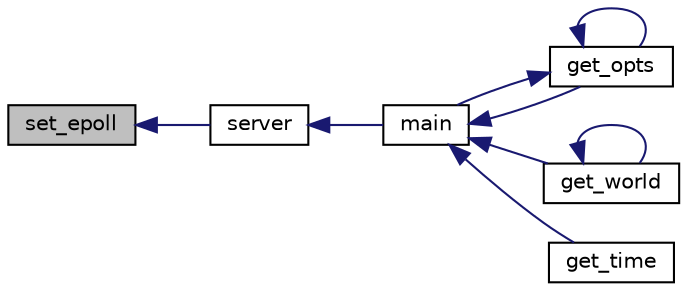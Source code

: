 digraph "set_epoll"
{
  edge [fontname="Helvetica",fontsize="10",labelfontname="Helvetica",labelfontsize="10"];
  node [fontname="Helvetica",fontsize="10",shape=record];
  rankdir="LR";
  Node340 [label="set_epoll",height=0.2,width=0.4,color="black", fillcolor="grey75", style="filled", fontcolor="black"];
  Node340 -> Node341 [dir="back",color="midnightblue",fontsize="10",style="solid",fontname="Helvetica"];
  Node341 [label="server",height=0.2,width=0.4,color="black", fillcolor="white", style="filled",URL="$server_8h.html#a520962dfbb3f1db337f798e6335d8e32"];
  Node341 -> Node342 [dir="back",color="midnightblue",fontsize="10",style="solid",fontname="Helvetica"];
  Node342 [label="main",height=0.2,width=0.4,color="black", fillcolor="white", style="filled",URL="$main_8c.html#a0c99d968a34e803d378692bde2e3f18f"];
  Node342 -> Node343 [dir="back",color="midnightblue",fontsize="10",style="solid",fontname="Helvetica"];
  Node343 [label="get_opts",height=0.2,width=0.4,color="black", fillcolor="white", style="filled",URL="$server_8h.html#a30e2e72e7d0d5f691caedcc1c3ea11b5"];
  Node343 -> Node343 [dir="back",color="midnightblue",fontsize="10",style="solid",fontname="Helvetica"];
  Node343 -> Node342 [dir="back",color="midnightblue",fontsize="10",style="solid",fontname="Helvetica"];
  Node342 -> Node344 [dir="back",color="midnightblue",fontsize="10",style="solid",fontname="Helvetica"];
  Node344 [label="get_world",height=0.2,width=0.4,color="black", fillcolor="white", style="filled",URL="$server_8h.html#a45a079803a87adc3a172025e7eded81d"];
  Node344 -> Node344 [dir="back",color="midnightblue",fontsize="10",style="solid",fontname="Helvetica"];
  Node342 -> Node345 [dir="back",color="midnightblue",fontsize="10",style="solid",fontname="Helvetica"];
  Node345 [label="get_time",height=0.2,width=0.4,color="black", fillcolor="white", style="filled",URL="$time__handlers_8c.html#a62269bdc0bb4875a8560b11b7b5ffcab"];
}
